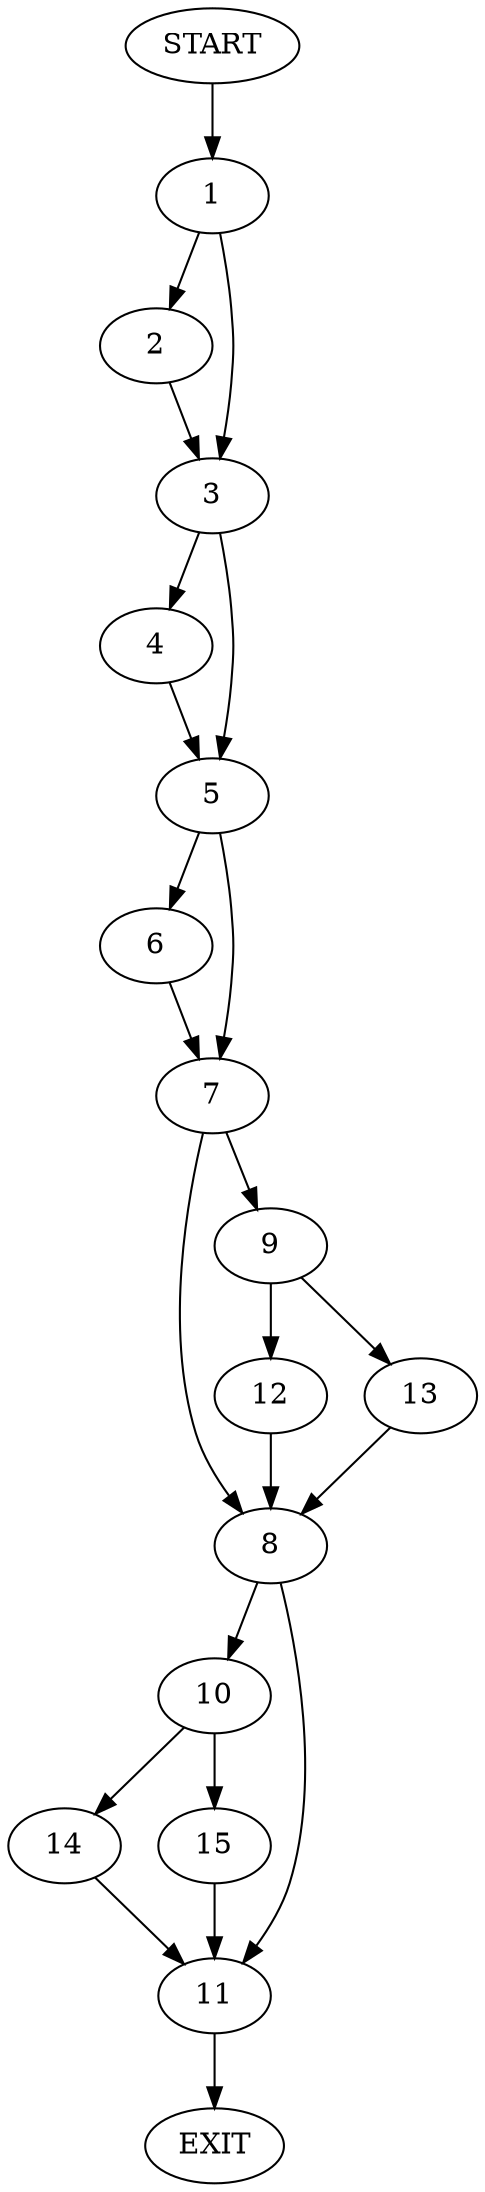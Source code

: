 digraph {
0 [label="START"]
16 [label="EXIT"]
0 -> 1
1 -> 2
1 -> 3
3 -> 4
3 -> 5
2 -> 3
4 -> 5
5 -> 6
5 -> 7
6 -> 7
7 -> 8
7 -> 9
8 -> 10
8 -> 11
9 -> 12
9 -> 13
12 -> 8
13 -> 8
10 -> 14
10 -> 15
11 -> 16
15 -> 11
14 -> 11
}

